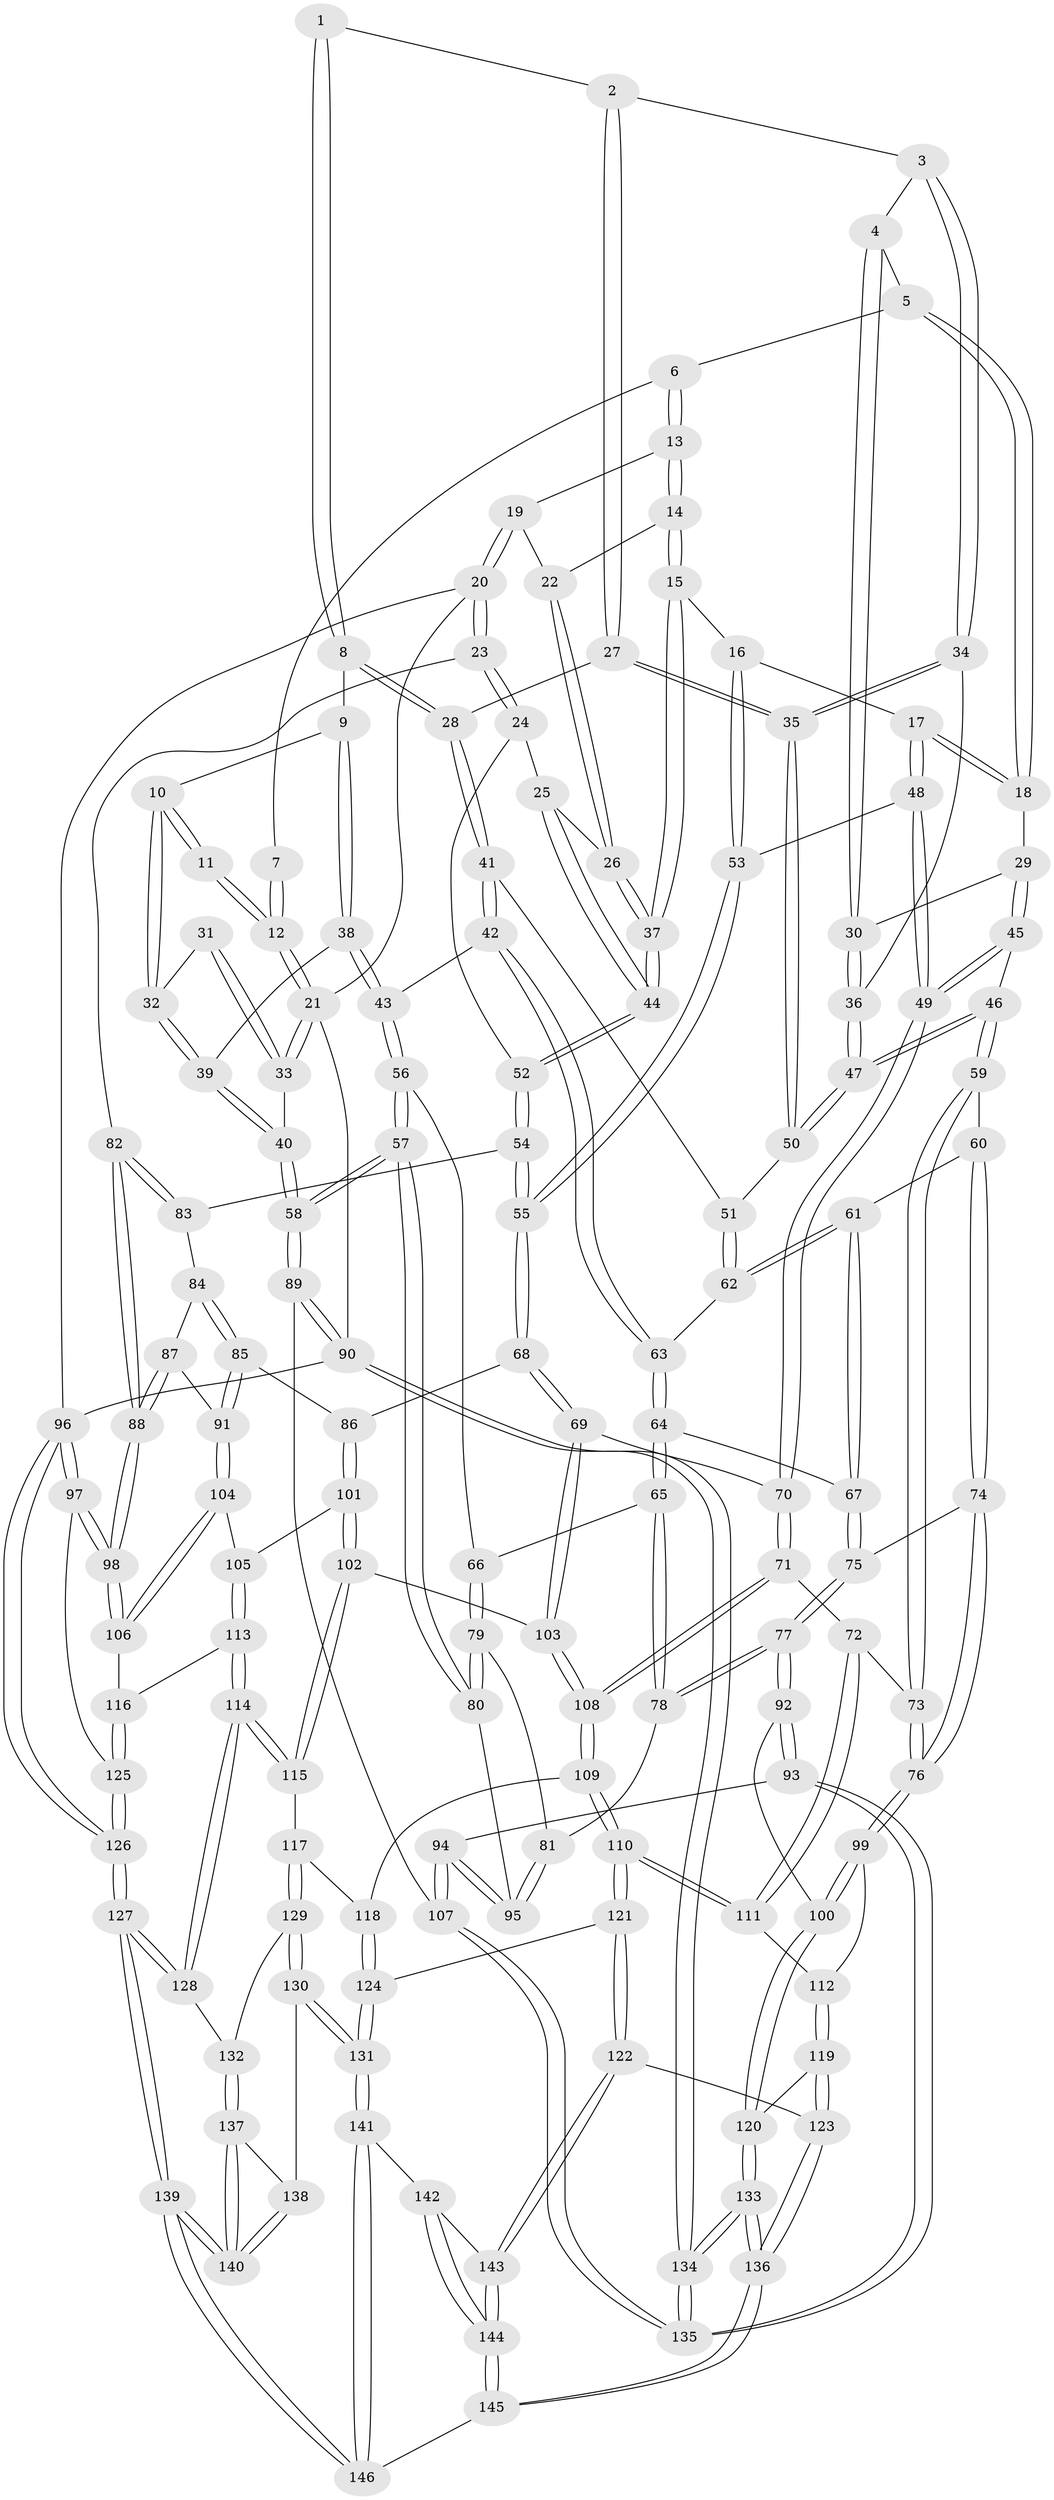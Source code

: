 // Generated by graph-tools (version 1.1) at 2025/03/03/09/25 03:03:11]
// undirected, 146 vertices, 362 edges
graph export_dot {
graph [start="1"]
  node [color=gray90,style=filled];
  1 [pos="+0.22022739830959975+0"];
  2 [pos="+0.32492586739331974+0.03666435608863041"];
  3 [pos="+0.3705307143343116+0.07484429146069603"];
  4 [pos="+0.4320901888259211+0.08309763818199349"];
  5 [pos="+0.5509661773925937+0"];
  6 [pos="+0.6375798919353797+0"];
  7 [pos="+0.21431286426021692+0"];
  8 [pos="+0.16574173737009723+0.08850023456126195"];
  9 [pos="+0.1070486217344582+0.10880882502558212"];
  10 [pos="+0.1040371776431594+0.10916819236754431"];
  11 [pos="+0.03351727356260782+0.04589900504288827"];
  12 [pos="+0+0"];
  13 [pos="+0.6458058729459699+0"];
  14 [pos="+0.7053185329526394+0"];
  15 [pos="+0.7231451343069882+0.13778919010764137"];
  16 [pos="+0.6713062151724031+0.15447231249849375"];
  17 [pos="+0.5897866057020776+0.17539682992150107"];
  18 [pos="+0.5288213146963022+0.14422967532933947"];
  19 [pos="+1+0"];
  20 [pos="+1+0"];
  21 [pos="+0+0"];
  22 [pos="+0.9225403692661098+0.061676715745627775"];
  23 [pos="+1+0.2035016056644083"];
  24 [pos="+1+0.1407717632148007"];
  25 [pos="+0.9719405536517464+0.12288107246791193"];
  26 [pos="+0.927962313228199+0.08456894434081415"];
  27 [pos="+0.29837704061281917+0.09492534887953126"];
  28 [pos="+0.19096956849541596+0.1500913645404029"];
  29 [pos="+0.5212407751042486+0.14617220281852594"];
  30 [pos="+0.4611295379924136+0.12984066804756417"];
  31 [pos="+0.05100367748089363+0.11924360018673537"];
  32 [pos="+0.06950214700298937+0.1317092949260334"];
  33 [pos="+0+0.18718479906387753"];
  34 [pos="+0.3708683650924208+0.10667072624174406"];
  35 [pos="+0.298087784881197+0.21835965936474586"];
  36 [pos="+0.40343618166616785+0.2001313987910985"];
  37 [pos="+0.7453197250293574+0.16482145639438692"];
  38 [pos="+0.10738187032376612+0.2437455871633366"];
  39 [pos="+0.0541970649879347+0.2200061489595198"];
  40 [pos="+0+0.2101823898162808"];
  41 [pos="+0.19779351775888268+0.22961783808095848"];
  42 [pos="+0.16692100519582095+0.24909456249934517"];
  43 [pos="+0.1385098105816819+0.26138387663820956"];
  44 [pos="+0.7780817480688595+0.2466056913229406"];
  45 [pos="+0.4376119179686659+0.2963035935739258"];
  46 [pos="+0.40504902681297456+0.29491272189457785"];
  47 [pos="+0.3863951052390459+0.2695640053277833"];
  48 [pos="+0.5391595175574155+0.3166541357808052"];
  49 [pos="+0.5226202143235921+0.3248305993575407"];
  50 [pos="+0.2967523962931932+0.22552102160637486"];
  51 [pos="+0.21300965234826047+0.2319194383900417"];
  52 [pos="+0.7924861944377867+0.30779028043133605"];
  53 [pos="+0.590529733047453+0.3192732868692006"];
  54 [pos="+0.7934805677074768+0.3174155070799865"];
  55 [pos="+0.7627855920381257+0.34256402874433234"];
  56 [pos="+0.1213828322116425+0.3156688306378801"];
  57 [pos="+0+0.4591046048999049"];
  58 [pos="+0+0.49727209954831864"];
  59 [pos="+0.38119036169145953+0.33857526657854575"];
  60 [pos="+0.31689028166115507+0.36760400792706094"];
  61 [pos="+0.2841600034413591+0.370138534280928"];
  62 [pos="+0.2707551779797137+0.3590664040751567"];
  63 [pos="+0.2245804175464421+0.35535274535644845"];
  64 [pos="+0.19061424585313122+0.4001433665904847"];
  65 [pos="+0.17709463273924508+0.4046986832667412"];
  66 [pos="+0.17469975657135542+0.40281476528603677"];
  67 [pos="+0.25573924639228673+0.4024888455709231"];
  68 [pos="+0.7334303361688859+0.40728368671762183"];
  69 [pos="+0.6581568743673211+0.5019096524746115"];
  70 [pos="+0.5300780657133911+0.3828910182980328"];
  71 [pos="+0.45697554743929514+0.519797100761996"];
  72 [pos="+0.44419516398650405+0.5206525491663739"];
  73 [pos="+0.40351677139695713+0.515062413476193"];
  74 [pos="+0.2977781779789792+0.49129802782306664"];
  75 [pos="+0.26472870847831265+0.4926306256834885"];
  76 [pos="+0.3956855781705691+0.5188847992849377"];
  77 [pos="+0.2404378135561274+0.5041973418847123"];
  78 [pos="+0.18850208676797467+0.4800722653298848"];
  79 [pos="+0.0322000533210491+0.46761330345347557"];
  80 [pos="+0.02596478336265239+0.4673683991588315"];
  81 [pos="+0.15098022326648033+0.4954331597047385"];
  82 [pos="+1+0.27608280939940605"];
  83 [pos="+0.8425414156203276+0.3385464123142087"];
  84 [pos="+0.8669813856491764+0.38909787543660734"];
  85 [pos="+0.8656277892302169+0.5159034882296996"];
  86 [pos="+0.8198680991032696+0.5377997042613223"];
  87 [pos="+0.9621146175430179+0.4746301557906343"];
  88 [pos="+1+0.48062044794739855"];
  89 [pos="+0+0.606922264698496"];
  90 [pos="+0+1"];
  91 [pos="+0.914995443988041+0.5481833388714252"];
  92 [pos="+0.21654369840308266+0.6810009949330145"];
  93 [pos="+0.16980475323203673+0.6894890474614641"];
  94 [pos="+0.13997902719278751+0.6749086397233057"];
  95 [pos="+0.13988385185276098+0.5674190091308701"];
  96 [pos="+1+1"];
  97 [pos="+1+0.7217935927847402"];
  98 [pos="+1+0.5576344355949243"];
  99 [pos="+0.3671087118148244+0.5763484018071399"];
  100 [pos="+0.2262437786504854+0.6834340568589283"];
  101 [pos="+0.7982299655207811+0.5831163046041947"];
  102 [pos="+0.7389317887796428+0.5942234194175703"];
  103 [pos="+0.6519694500205252+0.5252192684610348"];
  104 [pos="+0.9213433255018465+0.5694337509485721"];
  105 [pos="+0.8247838820524533+0.6029171337926406"];
  106 [pos="+0.9502002067051968+0.6030211902533167"];
  107 [pos="+0+0.6287901021289521"];
  108 [pos="+0.5785403645087289+0.5782533270486742"];
  109 [pos="+0.5739603696696084+0.6275092349488779"];
  110 [pos="+0.49323514693364184+0.6928336257355676"];
  111 [pos="+0.44821371813053973+0.6812301574414716"];
  112 [pos="+0.4131939780825545+0.6855020972834447"];
  113 [pos="+0.8720195653640371+0.706953837962988"];
  114 [pos="+0.8327881688542512+0.7314856087393213"];
  115 [pos="+0.7371233332071158+0.6758987682224278"];
  116 [pos="+0.9044650364806445+0.7040734775231958"];
  117 [pos="+0.6564432209140333+0.7290489789693275"];
  118 [pos="+0.6065980454973798+0.6743777301096893"];
  119 [pos="+0.33488080558645045+0.7542095055286167"];
  120 [pos="+0.28846466751752864+0.7332342682241262"];
  121 [pos="+0.5008554517678682+0.7912694908404443"];
  122 [pos="+0.3753560818780448+0.8055872545624382"];
  123 [pos="+0.3642354414095075+0.8008233278301731"];
  124 [pos="+0.5153960948092517+0.8032186114959933"];
  125 [pos="+0.9254020630747102+0.7194472315314628"];
  126 [pos="+1+1"];
  127 [pos="+1+1"];
  128 [pos="+0.8111578576702351+0.7882078556384291"];
  129 [pos="+0.6564780848598488+0.7554866754596259"];
  130 [pos="+0.5667082429352571+0.8540693769389298"];
  131 [pos="+0.5648664270257321+0.855335966886676"];
  132 [pos="+0.7304146353909837+0.8049871757705358"];
  133 [pos="+0.10331777900311231+1"];
  134 [pos="+0.061907139385530253+1"];
  135 [pos="+0.12844810192926825+0.8625108131313206"];
  136 [pos="+0.11615129228669235+1"];
  137 [pos="+0.7272813862977789+0.820740437079967"];
  138 [pos="+0.6758576201452393+0.8651888745944426"];
  139 [pos="+0.8513390731172511+1"];
  140 [pos="+0.7483333578866392+0.957818772200253"];
  141 [pos="+0.5589259727946371+0.8925264426203904"];
  142 [pos="+0.5176023528471245+0.9039815258041115"];
  143 [pos="+0.4054377275392217+0.8635153654511583"];
  144 [pos="+0.40036949177156816+0.978254801675524"];
  145 [pos="+0.2393567058752823+1"];
  146 [pos="+0.708886653986971+1"];
  1 -- 2;
  1 -- 8;
  1 -- 8;
  2 -- 3;
  2 -- 27;
  2 -- 27;
  3 -- 4;
  3 -- 34;
  3 -- 34;
  4 -- 5;
  4 -- 30;
  4 -- 30;
  5 -- 6;
  5 -- 18;
  5 -- 18;
  6 -- 7;
  6 -- 13;
  6 -- 13;
  7 -- 12;
  7 -- 12;
  8 -- 9;
  8 -- 28;
  8 -- 28;
  9 -- 10;
  9 -- 38;
  9 -- 38;
  10 -- 11;
  10 -- 11;
  10 -- 32;
  10 -- 32;
  11 -- 12;
  11 -- 12;
  12 -- 21;
  12 -- 21;
  13 -- 14;
  13 -- 14;
  13 -- 19;
  14 -- 15;
  14 -- 15;
  14 -- 22;
  15 -- 16;
  15 -- 37;
  15 -- 37;
  16 -- 17;
  16 -- 53;
  16 -- 53;
  17 -- 18;
  17 -- 18;
  17 -- 48;
  17 -- 48;
  18 -- 29;
  19 -- 20;
  19 -- 20;
  19 -- 22;
  20 -- 21;
  20 -- 23;
  20 -- 23;
  20 -- 96;
  21 -- 33;
  21 -- 33;
  21 -- 90;
  22 -- 26;
  22 -- 26;
  23 -- 24;
  23 -- 24;
  23 -- 82;
  24 -- 25;
  24 -- 52;
  25 -- 26;
  25 -- 44;
  25 -- 44;
  26 -- 37;
  26 -- 37;
  27 -- 28;
  27 -- 35;
  27 -- 35;
  28 -- 41;
  28 -- 41;
  29 -- 30;
  29 -- 45;
  29 -- 45;
  30 -- 36;
  30 -- 36;
  31 -- 32;
  31 -- 33;
  31 -- 33;
  32 -- 39;
  32 -- 39;
  33 -- 40;
  34 -- 35;
  34 -- 35;
  34 -- 36;
  35 -- 50;
  35 -- 50;
  36 -- 47;
  36 -- 47;
  37 -- 44;
  37 -- 44;
  38 -- 39;
  38 -- 43;
  38 -- 43;
  39 -- 40;
  39 -- 40;
  40 -- 58;
  40 -- 58;
  41 -- 42;
  41 -- 42;
  41 -- 51;
  42 -- 43;
  42 -- 63;
  42 -- 63;
  43 -- 56;
  43 -- 56;
  44 -- 52;
  44 -- 52;
  45 -- 46;
  45 -- 49;
  45 -- 49;
  46 -- 47;
  46 -- 47;
  46 -- 59;
  46 -- 59;
  47 -- 50;
  47 -- 50;
  48 -- 49;
  48 -- 49;
  48 -- 53;
  49 -- 70;
  49 -- 70;
  50 -- 51;
  51 -- 62;
  51 -- 62;
  52 -- 54;
  52 -- 54;
  53 -- 55;
  53 -- 55;
  54 -- 55;
  54 -- 55;
  54 -- 83;
  55 -- 68;
  55 -- 68;
  56 -- 57;
  56 -- 57;
  56 -- 66;
  57 -- 58;
  57 -- 58;
  57 -- 80;
  57 -- 80;
  58 -- 89;
  58 -- 89;
  59 -- 60;
  59 -- 73;
  59 -- 73;
  60 -- 61;
  60 -- 74;
  60 -- 74;
  61 -- 62;
  61 -- 62;
  61 -- 67;
  61 -- 67;
  62 -- 63;
  63 -- 64;
  63 -- 64;
  64 -- 65;
  64 -- 65;
  64 -- 67;
  65 -- 66;
  65 -- 78;
  65 -- 78;
  66 -- 79;
  66 -- 79;
  67 -- 75;
  67 -- 75;
  68 -- 69;
  68 -- 69;
  68 -- 86;
  69 -- 70;
  69 -- 103;
  69 -- 103;
  70 -- 71;
  70 -- 71;
  71 -- 72;
  71 -- 108;
  71 -- 108;
  72 -- 73;
  72 -- 111;
  72 -- 111;
  73 -- 76;
  73 -- 76;
  74 -- 75;
  74 -- 76;
  74 -- 76;
  75 -- 77;
  75 -- 77;
  76 -- 99;
  76 -- 99;
  77 -- 78;
  77 -- 78;
  77 -- 92;
  77 -- 92;
  78 -- 81;
  79 -- 80;
  79 -- 80;
  79 -- 81;
  80 -- 95;
  81 -- 95;
  81 -- 95;
  82 -- 83;
  82 -- 83;
  82 -- 88;
  82 -- 88;
  83 -- 84;
  84 -- 85;
  84 -- 85;
  84 -- 87;
  85 -- 86;
  85 -- 91;
  85 -- 91;
  86 -- 101;
  86 -- 101;
  87 -- 88;
  87 -- 88;
  87 -- 91;
  88 -- 98;
  88 -- 98;
  89 -- 90;
  89 -- 90;
  89 -- 107;
  90 -- 134;
  90 -- 134;
  90 -- 96;
  91 -- 104;
  91 -- 104;
  92 -- 93;
  92 -- 93;
  92 -- 100;
  93 -- 94;
  93 -- 135;
  93 -- 135;
  94 -- 95;
  94 -- 95;
  94 -- 107;
  94 -- 107;
  96 -- 97;
  96 -- 97;
  96 -- 126;
  96 -- 126;
  97 -- 98;
  97 -- 98;
  97 -- 125;
  98 -- 106;
  98 -- 106;
  99 -- 100;
  99 -- 100;
  99 -- 112;
  100 -- 120;
  100 -- 120;
  101 -- 102;
  101 -- 102;
  101 -- 105;
  102 -- 103;
  102 -- 115;
  102 -- 115;
  103 -- 108;
  103 -- 108;
  104 -- 105;
  104 -- 106;
  104 -- 106;
  105 -- 113;
  105 -- 113;
  106 -- 116;
  107 -- 135;
  107 -- 135;
  108 -- 109;
  108 -- 109;
  109 -- 110;
  109 -- 110;
  109 -- 118;
  110 -- 111;
  110 -- 111;
  110 -- 121;
  110 -- 121;
  111 -- 112;
  112 -- 119;
  112 -- 119;
  113 -- 114;
  113 -- 114;
  113 -- 116;
  114 -- 115;
  114 -- 115;
  114 -- 128;
  114 -- 128;
  115 -- 117;
  116 -- 125;
  116 -- 125;
  117 -- 118;
  117 -- 129;
  117 -- 129;
  118 -- 124;
  118 -- 124;
  119 -- 120;
  119 -- 123;
  119 -- 123;
  120 -- 133;
  120 -- 133;
  121 -- 122;
  121 -- 122;
  121 -- 124;
  122 -- 123;
  122 -- 143;
  122 -- 143;
  123 -- 136;
  123 -- 136;
  124 -- 131;
  124 -- 131;
  125 -- 126;
  125 -- 126;
  126 -- 127;
  126 -- 127;
  127 -- 128;
  127 -- 128;
  127 -- 139;
  127 -- 139;
  128 -- 132;
  129 -- 130;
  129 -- 130;
  129 -- 132;
  130 -- 131;
  130 -- 131;
  130 -- 138;
  131 -- 141;
  131 -- 141;
  132 -- 137;
  132 -- 137;
  133 -- 134;
  133 -- 134;
  133 -- 136;
  133 -- 136;
  134 -- 135;
  134 -- 135;
  136 -- 145;
  136 -- 145;
  137 -- 138;
  137 -- 140;
  137 -- 140;
  138 -- 140;
  138 -- 140;
  139 -- 140;
  139 -- 140;
  139 -- 146;
  139 -- 146;
  141 -- 142;
  141 -- 146;
  141 -- 146;
  142 -- 143;
  142 -- 144;
  142 -- 144;
  143 -- 144;
  143 -- 144;
  144 -- 145;
  144 -- 145;
  145 -- 146;
}
